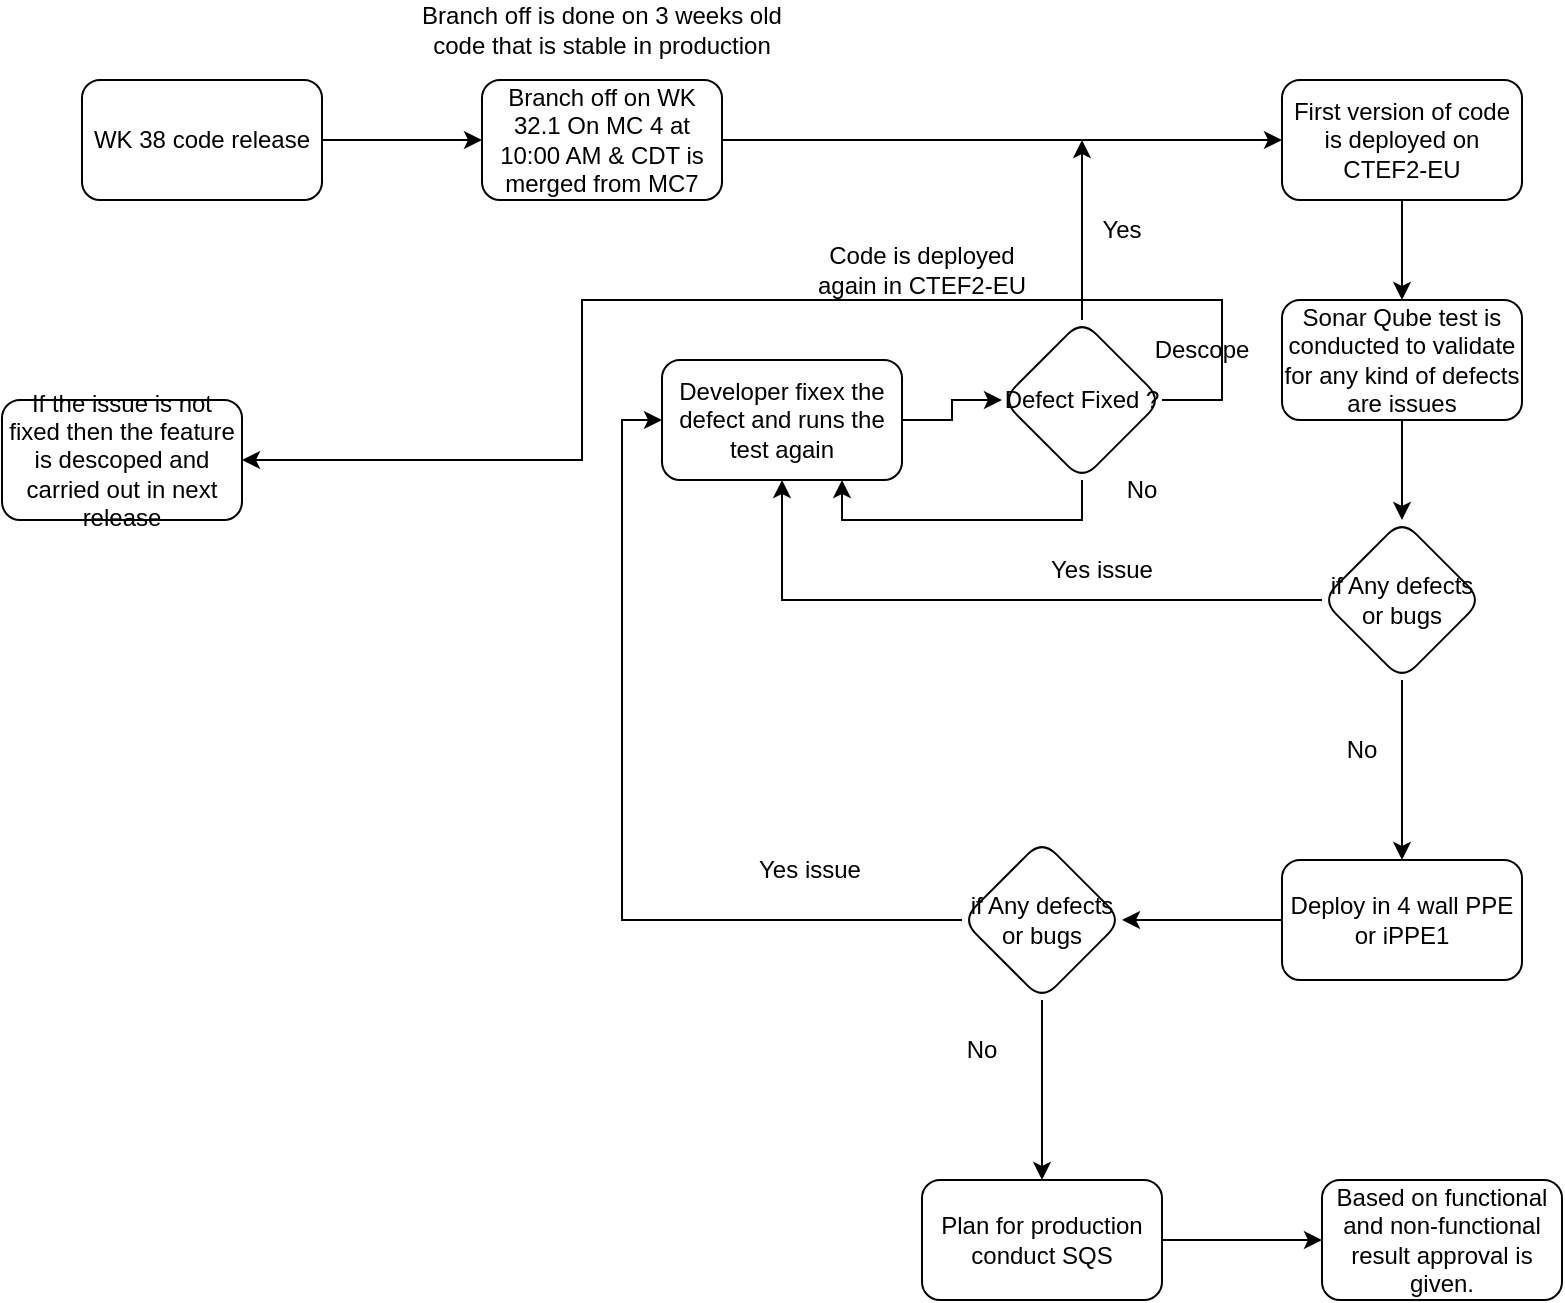 <mxfile version="24.7.7">
  <diagram name="Page-1" id="QEH8KkXoadPyZ6bkNyU1">
    <mxGraphModel dx="954" dy="606" grid="1" gridSize="10" guides="1" tooltips="1" connect="1" arrows="1" fold="1" page="1" pageScale="1" pageWidth="827" pageHeight="1169" math="0" shadow="0">
      <root>
        <mxCell id="0" />
        <mxCell id="1" parent="0" />
        <mxCell id="PXlc1lo3_3rJiNvIe8UO-3" value="" style="edgeStyle=orthogonalEdgeStyle;rounded=0;orthogonalLoop=1;jettySize=auto;html=1;" edge="1" parent="1" source="PXlc1lo3_3rJiNvIe8UO-1" target="PXlc1lo3_3rJiNvIe8UO-2">
          <mxGeometry relative="1" as="geometry" />
        </mxCell>
        <mxCell id="PXlc1lo3_3rJiNvIe8UO-1" value="WK 38 code release" style="rounded=1;whiteSpace=wrap;html=1;" vertex="1" parent="1">
          <mxGeometry x="80" y="150" width="120" height="60" as="geometry" />
        </mxCell>
        <mxCell id="PXlc1lo3_3rJiNvIe8UO-17" style="edgeStyle=orthogonalEdgeStyle;rounded=0;orthogonalLoop=1;jettySize=auto;html=1;" edge="1" parent="1" source="PXlc1lo3_3rJiNvIe8UO-2" target="PXlc1lo3_3rJiNvIe8UO-8">
          <mxGeometry relative="1" as="geometry" />
        </mxCell>
        <mxCell id="PXlc1lo3_3rJiNvIe8UO-2" value="Branch off on WK 32.1 On MC 4 at 10:00 AM &amp;amp; CDT is merged from MC7" style="whiteSpace=wrap;html=1;rounded=1;" vertex="1" parent="1">
          <mxGeometry x="280" y="150" width="120" height="60" as="geometry" />
        </mxCell>
        <mxCell id="PXlc1lo3_3rJiNvIe8UO-19" style="edgeStyle=orthogonalEdgeStyle;rounded=0;orthogonalLoop=1;jettySize=auto;html=1;entryX=0.5;entryY=0;entryDx=0;entryDy=0;" edge="1" parent="1" source="PXlc1lo3_3rJiNvIe8UO-6" target="PXlc1lo3_3rJiNvIe8UO-12">
          <mxGeometry relative="1" as="geometry" />
        </mxCell>
        <mxCell id="PXlc1lo3_3rJiNvIe8UO-6" value="Sonar Qube test is conducted to validate for any kind of defects are issues" style="whiteSpace=wrap;html=1;rounded=1;" vertex="1" parent="1">
          <mxGeometry x="680" y="260" width="120" height="60" as="geometry" />
        </mxCell>
        <mxCell id="PXlc1lo3_3rJiNvIe8UO-18" style="edgeStyle=orthogonalEdgeStyle;rounded=0;orthogonalLoop=1;jettySize=auto;html=1;entryX=0.5;entryY=0;entryDx=0;entryDy=0;" edge="1" parent="1" source="PXlc1lo3_3rJiNvIe8UO-8" target="PXlc1lo3_3rJiNvIe8UO-6">
          <mxGeometry relative="1" as="geometry" />
        </mxCell>
        <mxCell id="PXlc1lo3_3rJiNvIe8UO-8" value="First version of code is deployed on CTEF2-EU" style="whiteSpace=wrap;html=1;rounded=1;" vertex="1" parent="1">
          <mxGeometry x="680" y="150" width="120" height="60" as="geometry" />
        </mxCell>
        <mxCell id="PXlc1lo3_3rJiNvIe8UO-20" style="edgeStyle=orthogonalEdgeStyle;rounded=0;orthogonalLoop=1;jettySize=auto;html=1;entryX=0.5;entryY=1;entryDx=0;entryDy=0;" edge="1" parent="1" source="PXlc1lo3_3rJiNvIe8UO-12" target="PXlc1lo3_3rJiNvIe8UO-14">
          <mxGeometry relative="1" as="geometry" />
        </mxCell>
        <mxCell id="PXlc1lo3_3rJiNvIe8UO-23" value="" style="edgeStyle=orthogonalEdgeStyle;rounded=0;orthogonalLoop=1;jettySize=auto;html=1;" edge="1" parent="1" source="PXlc1lo3_3rJiNvIe8UO-12" target="PXlc1lo3_3rJiNvIe8UO-22">
          <mxGeometry relative="1" as="geometry" />
        </mxCell>
        <mxCell id="PXlc1lo3_3rJiNvIe8UO-12" value="if Any defects or bugs" style="rhombus;whiteSpace=wrap;html=1;rounded=1;" vertex="1" parent="1">
          <mxGeometry x="700" y="370" width="80" height="80" as="geometry" />
        </mxCell>
        <mxCell id="PXlc1lo3_3rJiNvIe8UO-40" value="" style="edgeStyle=orthogonalEdgeStyle;rounded=0;orthogonalLoop=1;jettySize=auto;html=1;" edge="1" parent="1" source="PXlc1lo3_3rJiNvIe8UO-14" target="PXlc1lo3_3rJiNvIe8UO-39">
          <mxGeometry relative="1" as="geometry" />
        </mxCell>
        <mxCell id="PXlc1lo3_3rJiNvIe8UO-14" value="Developer fixex the defect and runs the test again" style="whiteSpace=wrap;html=1;rounded=1;" vertex="1" parent="1">
          <mxGeometry x="370" y="290" width="120" height="60" as="geometry" />
        </mxCell>
        <mxCell id="PXlc1lo3_3rJiNvIe8UO-21" value="Yes issue" style="text;html=1;align=center;verticalAlign=middle;whiteSpace=wrap;rounded=0;" vertex="1" parent="1">
          <mxGeometry x="560" y="380" width="60" height="30" as="geometry" />
        </mxCell>
        <mxCell id="PXlc1lo3_3rJiNvIe8UO-26" style="edgeStyle=orthogonalEdgeStyle;rounded=0;orthogonalLoop=1;jettySize=auto;html=1;entryX=1;entryY=0.5;entryDx=0;entryDy=0;" edge="1" parent="1" source="PXlc1lo3_3rJiNvIe8UO-22" target="PXlc1lo3_3rJiNvIe8UO-25">
          <mxGeometry relative="1" as="geometry" />
        </mxCell>
        <mxCell id="PXlc1lo3_3rJiNvIe8UO-22" value="Deploy in 4 wall PPE or iPPE1" style="whiteSpace=wrap;html=1;rounded=1;" vertex="1" parent="1">
          <mxGeometry x="680" y="540" width="120" height="60" as="geometry" />
        </mxCell>
        <mxCell id="PXlc1lo3_3rJiNvIe8UO-24" value="No" style="text;html=1;align=center;verticalAlign=middle;whiteSpace=wrap;rounded=0;" vertex="1" parent="1">
          <mxGeometry x="690" y="470" width="60" height="30" as="geometry" />
        </mxCell>
        <mxCell id="PXlc1lo3_3rJiNvIe8UO-27" style="edgeStyle=orthogonalEdgeStyle;rounded=0;orthogonalLoop=1;jettySize=auto;html=1;entryX=0;entryY=0.5;entryDx=0;entryDy=0;" edge="1" parent="1" source="PXlc1lo3_3rJiNvIe8UO-25" target="PXlc1lo3_3rJiNvIe8UO-14">
          <mxGeometry relative="1" as="geometry" />
        </mxCell>
        <mxCell id="PXlc1lo3_3rJiNvIe8UO-31" value="" style="edgeStyle=orthogonalEdgeStyle;rounded=0;orthogonalLoop=1;jettySize=auto;html=1;" edge="1" parent="1" source="PXlc1lo3_3rJiNvIe8UO-25" target="PXlc1lo3_3rJiNvIe8UO-30">
          <mxGeometry relative="1" as="geometry" />
        </mxCell>
        <mxCell id="PXlc1lo3_3rJiNvIe8UO-25" value="if Any defects or bugs" style="rhombus;whiteSpace=wrap;html=1;rounded=1;" vertex="1" parent="1">
          <mxGeometry x="520" y="530" width="80" height="80" as="geometry" />
        </mxCell>
        <mxCell id="PXlc1lo3_3rJiNvIe8UO-28" value="Yes issue" style="text;html=1;align=center;verticalAlign=middle;whiteSpace=wrap;rounded=0;" vertex="1" parent="1">
          <mxGeometry x="414" y="530" width="60" height="30" as="geometry" />
        </mxCell>
        <mxCell id="PXlc1lo3_3rJiNvIe8UO-29" value="No" style="text;html=1;align=center;verticalAlign=middle;whiteSpace=wrap;rounded=0;" vertex="1" parent="1">
          <mxGeometry x="500" y="620" width="60" height="30" as="geometry" />
        </mxCell>
        <mxCell id="PXlc1lo3_3rJiNvIe8UO-34" value="" style="edgeStyle=orthogonalEdgeStyle;rounded=0;orthogonalLoop=1;jettySize=auto;html=1;" edge="1" parent="1" source="PXlc1lo3_3rJiNvIe8UO-30" target="PXlc1lo3_3rJiNvIe8UO-33">
          <mxGeometry relative="1" as="geometry" />
        </mxCell>
        <mxCell id="PXlc1lo3_3rJiNvIe8UO-30" value="Plan for production conduct SQS" style="whiteSpace=wrap;html=1;rounded=1;" vertex="1" parent="1">
          <mxGeometry x="500" y="700" width="120" height="60" as="geometry" />
        </mxCell>
        <mxCell id="PXlc1lo3_3rJiNvIe8UO-33" value="Based on functional and non-functional result approval is given." style="whiteSpace=wrap;html=1;rounded=1;" vertex="1" parent="1">
          <mxGeometry x="700" y="700" width="120" height="60" as="geometry" />
        </mxCell>
        <mxCell id="PXlc1lo3_3rJiNvIe8UO-38" value="Code is deployed again in CTEF2-EU" style="text;html=1;align=center;verticalAlign=middle;whiteSpace=wrap;rounded=0;" vertex="1" parent="1">
          <mxGeometry x="440" y="230" width="120" height="30" as="geometry" />
        </mxCell>
        <mxCell id="PXlc1lo3_3rJiNvIe8UO-41" style="edgeStyle=orthogonalEdgeStyle;rounded=0;orthogonalLoop=1;jettySize=auto;html=1;" edge="1" parent="1" source="PXlc1lo3_3rJiNvIe8UO-39">
          <mxGeometry relative="1" as="geometry">
            <mxPoint x="580" y="180" as="targetPoint" />
          </mxGeometry>
        </mxCell>
        <mxCell id="PXlc1lo3_3rJiNvIe8UO-44" style="edgeStyle=orthogonalEdgeStyle;rounded=0;orthogonalLoop=1;jettySize=auto;html=1;entryX=0.75;entryY=1;entryDx=0;entryDy=0;" edge="1" parent="1" source="PXlc1lo3_3rJiNvIe8UO-39" target="PXlc1lo3_3rJiNvIe8UO-14">
          <mxGeometry relative="1" as="geometry">
            <Array as="points">
              <mxPoint x="580" y="370" />
              <mxPoint x="460" y="370" />
            </Array>
          </mxGeometry>
        </mxCell>
        <mxCell id="PXlc1lo3_3rJiNvIe8UO-46" style="edgeStyle=orthogonalEdgeStyle;rounded=0;orthogonalLoop=1;jettySize=auto;html=1;exitX=1;exitY=0.5;exitDx=0;exitDy=0;" edge="1" parent="1" source="PXlc1lo3_3rJiNvIe8UO-39">
          <mxGeometry relative="1" as="geometry">
            <mxPoint x="160" y="340" as="targetPoint" />
            <Array as="points">
              <mxPoint x="650" y="310" />
              <mxPoint x="650" y="260" />
              <mxPoint x="330" y="260" />
              <mxPoint x="330" y="340" />
            </Array>
          </mxGeometry>
        </mxCell>
        <mxCell id="PXlc1lo3_3rJiNvIe8UO-39" value="Defect Fixed ?" style="rhombus;whiteSpace=wrap;html=1;rounded=1;" vertex="1" parent="1">
          <mxGeometry x="540" y="270" width="80" height="80" as="geometry" />
        </mxCell>
        <mxCell id="PXlc1lo3_3rJiNvIe8UO-43" value="Yes" style="text;html=1;align=center;verticalAlign=middle;whiteSpace=wrap;rounded=0;" vertex="1" parent="1">
          <mxGeometry x="570" y="210" width="60" height="30" as="geometry" />
        </mxCell>
        <mxCell id="PXlc1lo3_3rJiNvIe8UO-45" value="No" style="text;html=1;align=center;verticalAlign=middle;whiteSpace=wrap;rounded=0;" vertex="1" parent="1">
          <mxGeometry x="580" y="340" width="60" height="30" as="geometry" />
        </mxCell>
        <mxCell id="PXlc1lo3_3rJiNvIe8UO-47" value="Descope" style="text;html=1;align=center;verticalAlign=middle;whiteSpace=wrap;rounded=0;" vertex="1" parent="1">
          <mxGeometry x="610" y="270" width="60" height="30" as="geometry" />
        </mxCell>
        <mxCell id="PXlc1lo3_3rJiNvIe8UO-48" value="If the issue is not fixed then the feature is descoped and carried out in next release" style="rounded=1;whiteSpace=wrap;html=1;" vertex="1" parent="1">
          <mxGeometry x="40" y="310" width="120" height="60" as="geometry" />
        </mxCell>
        <mxCell id="PXlc1lo3_3rJiNvIe8UO-49" value="Branch off is done on 3 weeks old code that is stable in production" style="text;html=1;align=center;verticalAlign=middle;whiteSpace=wrap;rounded=0;" vertex="1" parent="1">
          <mxGeometry x="240" y="110" width="200" height="30" as="geometry" />
        </mxCell>
      </root>
    </mxGraphModel>
  </diagram>
</mxfile>

